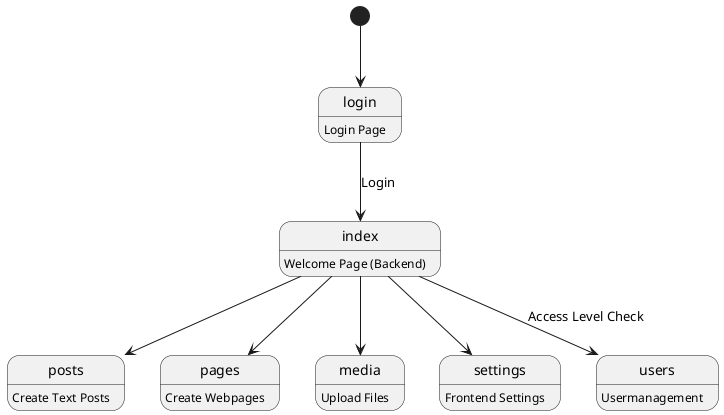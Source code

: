 @startuml

[*] --> login

login: Login Page
login --> index : Login

index: Welcome Page (Backend)
index --> posts
index --> pages
index --> media
index --> settings
index --> users : Access Level Check

posts: Create Text Posts

pages: Create Webpages

media: Upload Files

settings: Frontend Settings

users: Usermanagement


@enduml